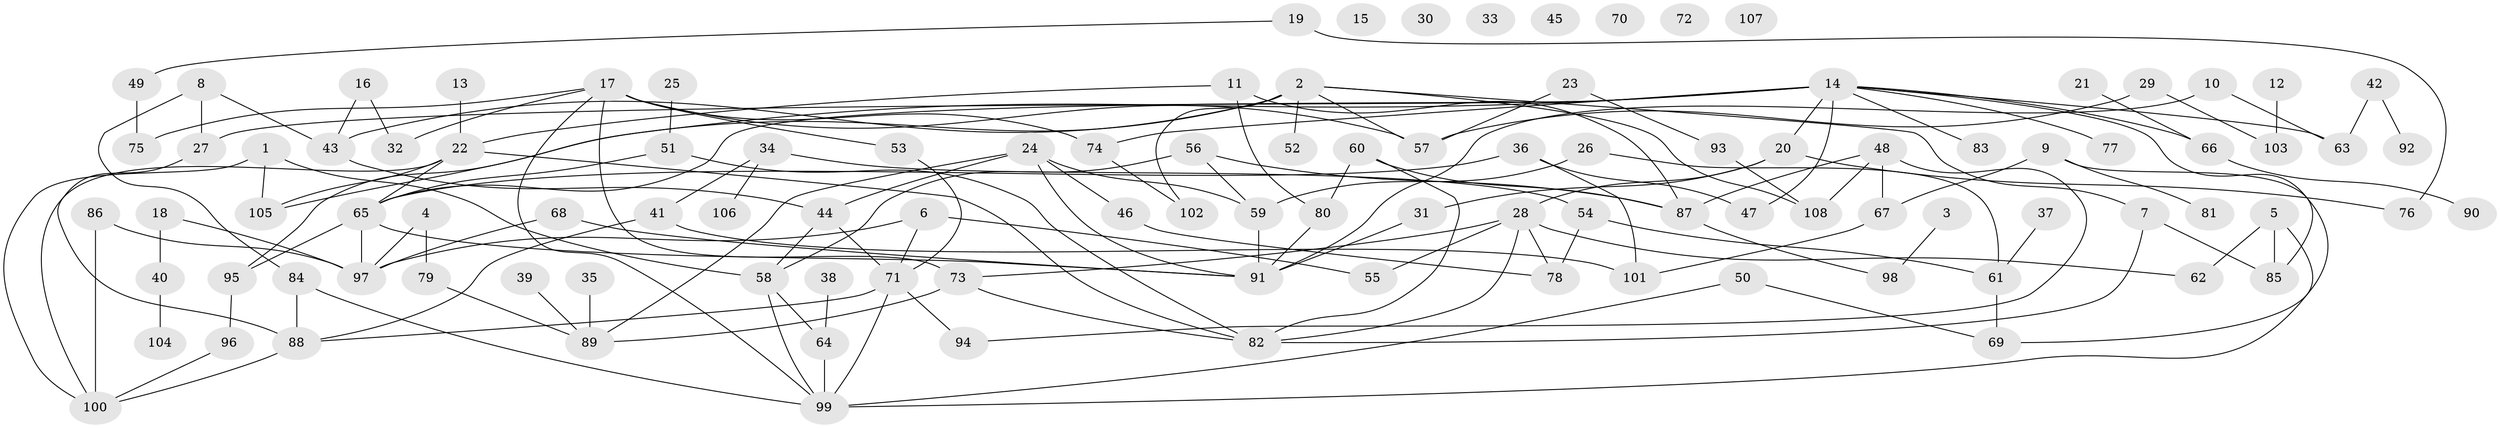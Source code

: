 // Generated by graph-tools (version 1.1) at 2025/00/03/09/25 03:00:39]
// undirected, 108 vertices, 151 edges
graph export_dot {
graph [start="1"]
  node [color=gray90,style=filled];
  1;
  2;
  3;
  4;
  5;
  6;
  7;
  8;
  9;
  10;
  11;
  12;
  13;
  14;
  15;
  16;
  17;
  18;
  19;
  20;
  21;
  22;
  23;
  24;
  25;
  26;
  27;
  28;
  29;
  30;
  31;
  32;
  33;
  34;
  35;
  36;
  37;
  38;
  39;
  40;
  41;
  42;
  43;
  44;
  45;
  46;
  47;
  48;
  49;
  50;
  51;
  52;
  53;
  54;
  55;
  56;
  57;
  58;
  59;
  60;
  61;
  62;
  63;
  64;
  65;
  66;
  67;
  68;
  69;
  70;
  71;
  72;
  73;
  74;
  75;
  76;
  77;
  78;
  79;
  80;
  81;
  82;
  83;
  84;
  85;
  86;
  87;
  88;
  89;
  90;
  91;
  92;
  93;
  94;
  95;
  96;
  97;
  98;
  99;
  100;
  101;
  102;
  103;
  104;
  105;
  106;
  107;
  108;
  1 -- 58;
  1 -- 100;
  1 -- 105;
  2 -- 7;
  2 -- 43;
  2 -- 52;
  2 -- 57;
  2 -- 95;
  2 -- 102;
  2 -- 108;
  3 -- 98;
  4 -- 79;
  4 -- 97;
  5 -- 62;
  5 -- 85;
  5 -- 99;
  6 -- 55;
  6 -- 71;
  6 -- 97;
  7 -- 82;
  7 -- 85;
  8 -- 27;
  8 -- 43;
  8 -- 84;
  9 -- 67;
  9 -- 69;
  9 -- 81;
  10 -- 63;
  10 -- 91;
  11 -- 22;
  11 -- 80;
  11 -- 87;
  12 -- 103;
  13 -- 22;
  14 -- 20;
  14 -- 27;
  14 -- 47;
  14 -- 63;
  14 -- 65;
  14 -- 66;
  14 -- 74;
  14 -- 77;
  14 -- 83;
  14 -- 85;
  14 -- 105;
  16 -- 32;
  16 -- 43;
  17 -- 32;
  17 -- 53;
  17 -- 57;
  17 -- 73;
  17 -- 74;
  17 -- 75;
  17 -- 99;
  18 -- 40;
  18 -- 97;
  19 -- 49;
  19 -- 76;
  20 -- 28;
  20 -- 31;
  20 -- 76;
  21 -- 66;
  22 -- 65;
  22 -- 82;
  22 -- 100;
  22 -- 105;
  23 -- 57;
  23 -- 93;
  24 -- 44;
  24 -- 46;
  24 -- 59;
  24 -- 89;
  24 -- 91;
  25 -- 51;
  26 -- 59;
  26 -- 61;
  27 -- 88;
  28 -- 55;
  28 -- 62;
  28 -- 73;
  28 -- 78;
  28 -- 82;
  29 -- 57;
  29 -- 103;
  31 -- 91;
  34 -- 41;
  34 -- 54;
  34 -- 106;
  35 -- 89;
  36 -- 47;
  36 -- 65;
  36 -- 101;
  37 -- 61;
  38 -- 64;
  39 -- 89;
  40 -- 104;
  41 -- 88;
  41 -- 101;
  42 -- 63;
  42 -- 92;
  43 -- 44;
  44 -- 58;
  44 -- 71;
  46 -- 78;
  48 -- 67;
  48 -- 87;
  48 -- 94;
  48 -- 108;
  49 -- 75;
  50 -- 69;
  50 -- 99;
  51 -- 65;
  51 -- 82;
  53 -- 71;
  54 -- 61;
  54 -- 78;
  56 -- 58;
  56 -- 59;
  56 -- 87;
  58 -- 64;
  58 -- 99;
  59 -- 91;
  60 -- 80;
  60 -- 82;
  60 -- 87;
  61 -- 69;
  64 -- 99;
  65 -- 91;
  65 -- 95;
  65 -- 97;
  66 -- 90;
  67 -- 101;
  68 -- 91;
  68 -- 97;
  71 -- 88;
  71 -- 94;
  71 -- 99;
  73 -- 82;
  73 -- 89;
  74 -- 102;
  79 -- 89;
  80 -- 91;
  84 -- 88;
  84 -- 99;
  86 -- 97;
  86 -- 100;
  87 -- 98;
  88 -- 100;
  93 -- 108;
  95 -- 96;
  96 -- 100;
}
